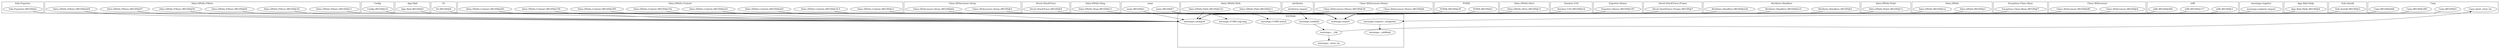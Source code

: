 digraph {
graph [overlap=false]
subgraph cluster_Sub_Exporter {
	label="Sub::Exporter";
	"Sub::Exporter::BEGIN@2";
}
subgraph cluster_Data_DPath_Filters {
	label="Data::DPath::Filters";
	"Data::DPath::Filters::BEGIN@57";
	"Data::DPath::Filters::BEGIN@11";
	"Data::DPath::Filters::BEGIN@204";
	"Data::DPath::Filters::BEGIN@32";
	"Data::DPath::Filters::BEGIN@64";
	"Data::DPath::Filters::BEGIN@50";
}
subgraph cluster_Config {
	label="Config";
	"Config::BEGIN@10";
}
subgraph cluster_App_Rad {
	label="App::Rad";
	"App::Rad::BEGIN@5";
}
subgraph cluster_IO {
	label="IO";
	"IO::BEGIN@8";
}
subgraph cluster_Data_DPath_Context {
	label="Data::DPath::Context";
	"Data::DPath::Context::BEGIN@425";
	"Data::DPath::Context::BEGIN@11";
	"Data::DPath::Context::BEGIN@223";
	"Data::DPath::Context::BEGIN@102";
	"Data::DPath::Context::BEGIN@305";
	"Data::DPath::Context::BEGIN@159";
	"Data::DPath::Context::BEGIN@281";
	"Data::DPath::Context::BEGIN@16.5";
}
subgraph cluster_Class_XSAccessor_Array {
	label="Class::XSAccessor::Array";
	"Class::XSAccessor::Array::BEGIN@4";
	"Class::XSAccessor::Array::BEGIN@62";
}
subgraph cluster_warnings {
	label="warnings";
	"warnings::_error_loc";
	"warnings::_mkMask";
	"warnings::register_categories";
	"warnings::enabled";
	"warnings::__chk";
	"warnings::CORE:match";
	"warnings::import";
	"warnings::unimport";
	"warnings::CORE:regcomp";
}
subgraph cluster_Devel_StackTrace {
	label="Devel::StackTrace";
	"Devel::StackTrace::BEGIN@9";
}
subgraph cluster_Data_DPath_Step {
	label="Data::DPath::Step";
	"Data::DPath::Step::BEGIN@11";
}
subgraph cluster_main {
	label="main";
	"main::BEGIN@7";
	"main::BEGIN@1";
}
subgraph cluster_Data_DPath_Path {
	label="Data::DPath::Path";
	"Data::DPath::Path::BEGIN@11";
	"Data::DPath::Path::BEGIN@121";
}
subgraph cluster_attributes {
	label="attributes";
	"attributes::import";
}
subgraph cluster_Class_XSAccessor_Heavy {
	label="Class::XSAccessor::Heavy";
	"Class::XSAccessor::Heavy::BEGIN@6";
	"Class::XSAccessor::Heavy::BEGIN@30";
}
subgraph cluster_POSIX {
	label="POSIX";
	"POSIX::BEGIN@39";
	"POSIX::BEGIN@3";
}
subgraph cluster_Data_DPath_Attrs {
	label="Data::DPath::Attrs";
	"Data::DPath::Attrs::BEGIN@11";
}
subgraph cluster_Iterator_Util {
	label="Iterator::Util";
	"Iterator::Util::BEGIN@16";
}
subgraph cluster_Exporter_Heavy {
	label="Exporter::Heavy";
	"Exporter::Heavy::BEGIN@197";
}
subgraph cluster_Devel_StackTrace_Frame {
	label="Devel::StackTrace::Frame";
	"Devel::StackTrace::Frame::BEGIN@7";
}
subgraph cluster_Attribute_Handlers {
	label="Attribute::Handlers";
	"Attribute::Handlers::BEGIN@215";
	"Attribute::Handlers::BEGIN@236";
	"Attribute::Handlers::BEGIN@4";
}
subgraph cluster_Data_DPath_Point {
	label="Data::DPath::Point";
	"Data::DPath::Point::BEGIN@11";
}
subgraph cluster_Data_DPath {
	label="Data::DPath";
	"Data::DPath::BEGIN@3";
	"Data::DPath::BEGIN@12";
}
subgraph cluster_Exception_Class_Base {
	label="Exception::Class::Base";
	"Exception::Class::Base::BEGIN@7";
}
subgraph cluster_Class_XSAccessor {
	label="Class::XSAccessor";
	"Class::XSAccessor::BEGIN@4";
	"Class::XSAccessor::BEGIN@80";
}
subgraph cluster_utf8 {
	label="utf8";
	"utf8::BEGIN@117";
	"utf8::BEGIN@460";
	"utf8::BEGIN@3";
}
subgraph cluster_Carp {
	label="Carp";
	"Carp::BEGIN@399";
	"Carp::BEGIN@406";
	"Carp::BEGIN@5";
	"Carp::short_error_loc";
}
subgraph cluster_warnings_register {
	label="warnings::register";
	"warnings::register::import";
}
subgraph cluster_App_Rad_Help {
	label="App::Rad::Help";
	"App::Rad::Help::BEGIN@4";
}
subgraph cluster_Sub_Install {
	label="Sub::Install";
	"Sub::Install::BEGIN@3";
}
"attributes::import" -> "warnings::enabled";
"Exporter::Heavy::BEGIN@197" -> "warnings::unimport";
"Data::DPath::Filters::BEGIN@32" -> "warnings::unimport";
"Data::DPath::Filters::BEGIN@64" -> "warnings::unimport";
"Data::DPath::Context::BEGIN@223" -> "warnings::unimport";
"Carp::BEGIN@399" -> "warnings::unimport";
"Data::DPath::Filters::BEGIN@57" -> "warnings::unimport";
"Data::DPath::Context::BEGIN@102" -> "warnings::unimport";
"POSIX::BEGIN@39" -> "warnings::unimport";
"Data::DPath::Context::BEGIN@305" -> "warnings::unimport";
"Data::DPath::Context::BEGIN@159" -> "warnings::unimport";
"utf8::BEGIN@117" -> "warnings::unimport";
"Data::DPath::Filters::BEGIN@204" -> "warnings::unimport";
"Data::DPath::Path::BEGIN@121" -> "warnings::unimport";
"Data::DPath::Context::BEGIN@281" -> "warnings::unimport";
"Class::XSAccessor::BEGIN@80" -> "warnings::unimport";
"main::BEGIN@1" -> "warnings::unimport";
"Attribute::Handlers::BEGIN@215" -> "warnings::unimport";
"Data::DPath::Context::BEGIN@425" -> "warnings::unimport";
"Class::XSAccessor::Array::BEGIN@62" -> "warnings::unimport";
"utf8::BEGIN@460" -> "warnings::unimport";
"Data::DPath::Filters::BEGIN@50" -> "warnings::unimport";
"Carp::BEGIN@406" -> "warnings::unimport";
"Attribute::Handlers::BEGIN@236" -> "warnings::unimport";
"Class::XSAccessor::Heavy::BEGIN@30" -> "warnings::unimport";
"main::BEGIN@7" -> "warnings::CORE:match";
"warnings::register::import" -> "warnings::register_categories";
"warnings::register_categories" -> "warnings::_mkMask";
"Data::DPath::Attrs::BEGIN@11" -> "warnings::import";
"IO::BEGIN@8" -> "warnings::import";
"Data::DPath::Filters::BEGIN@11" -> "warnings::import";
"Class::XSAccessor::Heavy::BEGIN@6" -> "warnings::import";
"Class::XSAccessor::BEGIN@4" -> "warnings::import";
"Sub::Install::BEGIN@3" -> "warnings::import";
"Data::DPath::Context::BEGIN@11" -> "warnings::import";
"POSIX::BEGIN@3" -> "warnings::import";
"Devel::StackTrace::Frame::BEGIN@7" -> "warnings::import";
"Config::BEGIN@10" -> "warnings::import";
"Iterator::Util::BEGIN@16" -> "warnings::import";
"Sub::Exporter::BEGIN@2" -> "warnings::import";
"Data::DPath::Context::BEGIN@16.5" -> "warnings::import";
"Exception::Class::Base::BEGIN@7" -> "warnings::import";
"Data::DPath::BEGIN@3" -> "warnings::import";
"Class::XSAccessor::Array::BEGIN@4" -> "warnings::import";
"Data::DPath::Path::BEGIN@11" -> "warnings::import";
"main::BEGIN@7" -> "warnings::import";
"Devel::StackTrace::BEGIN@9" -> "warnings::import";
"Carp::BEGIN@5" -> "warnings::import";
"Attribute::Handlers::BEGIN@4" -> "warnings::import";
"utf8::BEGIN@3" -> "warnings::import";
"Data::DPath::BEGIN@12" -> "warnings::import";
"Data::DPath::Step::BEGIN@11" -> "warnings::import";
"App::Rad::BEGIN@5" -> "warnings::import";
"App::Rad::Help::BEGIN@4" -> "warnings::import";
"Data::DPath::Point::BEGIN@11" -> "warnings::import";
"warnings::__chk" -> "warnings::_error_loc";
"warnings::enabled" -> "warnings::__chk";
"warnings::__chk" -> "Carp::short_error_loc";
"main::BEGIN@7" -> "warnings::CORE:regcomp";
}
